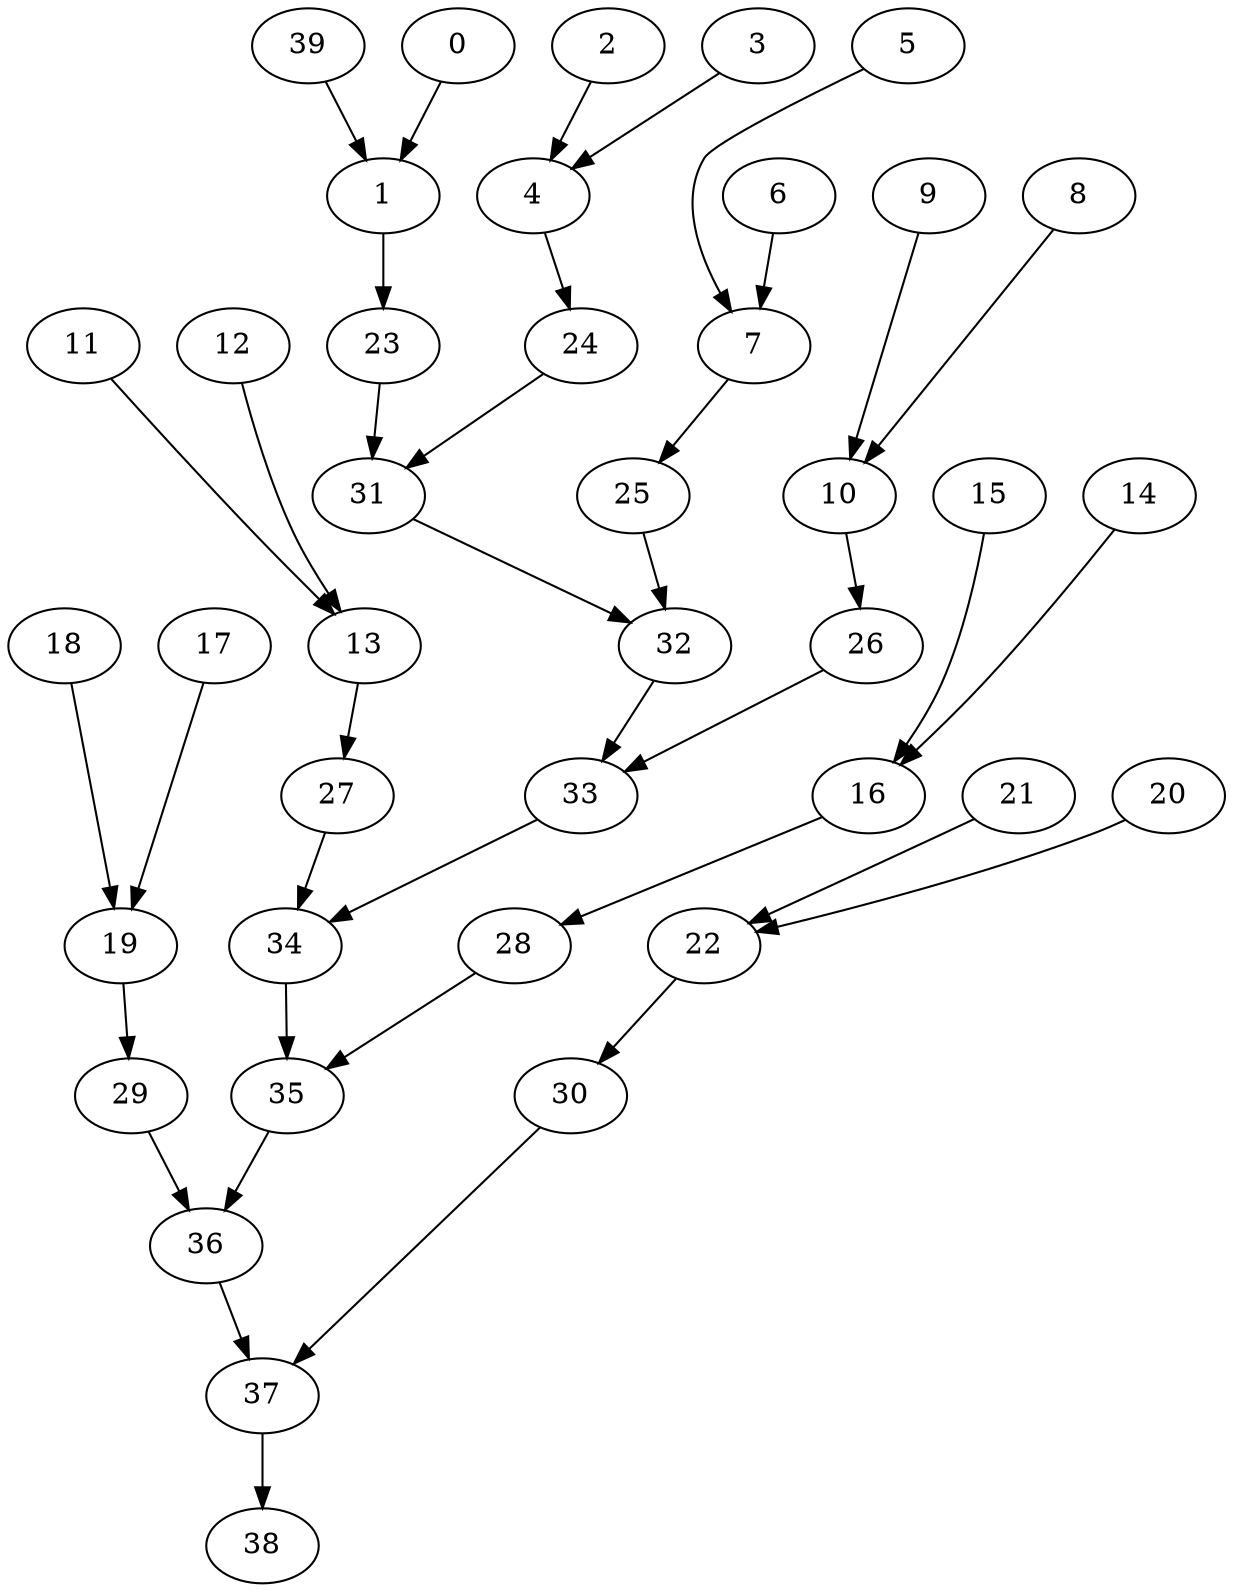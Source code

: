 digraph g {
0;
1;
2;
3;
4;
5;
6;
7;
8;
9;
10;
11;
12;
13;
14;
15;
16;
17;
18;
19;
20;
21;
22;
23;
24;
25;
26;
27;
28;
29;
30;
31;
32;
33;
34;
35;
36;
37;
38;
39;
0 -> 1 [weight=0];
1 -> 23 [weight=1];
2 -> 4 [weight=0];
3 -> 4 [weight=0];
4 -> 24 [weight=0];
5 -> 7 [weight=0];
6 -> 7 [weight=0];
7 -> 25 [weight=0];
8 -> 10 [weight=0];
9 -> 10 [weight=0];
10 -> 26 [weight=0];
11 -> 13 [weight=0];
12 -> 13 [weight=0];
13 -> 27 [weight=0];
14 -> 16 [weight=0];
15 -> 16 [weight=0];
16 -> 28 [weight=0];
17 -> 19 [weight=0];
18 -> 19 [weight=0];
19 -> 29 [weight=0];
20 -> 22 [weight=0];
21 -> 22 [weight=0];
22 -> 30 [weight=0];
23 -> 31 [weight=0];
24 -> 31 [weight=0];
25 -> 32 [weight=0];
26 -> 33 [weight=0];
27 -> 34 [weight=0];
28 -> 35 [weight=0];
29 -> 36 [weight=0];
30 -> 37 [weight=0];
31 -> 32 [weight=0];
32 -> 33 [weight=0];
33 -> 34 [weight=0];
34 -> 35 [weight=0];
35 -> 36 [weight=0];
36 -> 37 [weight=0];
37 -> 38 [weight=0];
39 -> 1 [weight=0];
}
